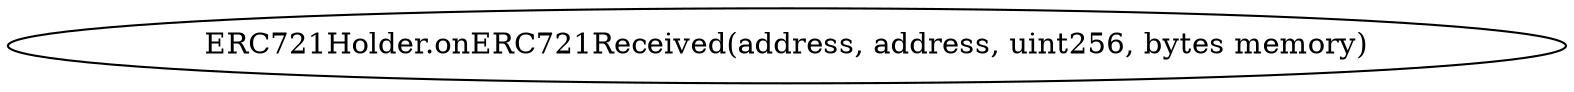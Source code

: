 digraph "" {
	graph [bb="0,0,631.39,36"];
	node [label="\N"];
	"ERC721Holder.onERC721Received(address, address, uint256, bytes memory)"	 [height=0.5,
		pos="315.7,18",
		width=8.7694];
}
digraph "" {
	graph [bb="0,0,631.39,36"];
	node [label="\N"];
	"ERC721Holder.onERC721Received(address, address, uint256, bytes memory)"	 [height=0.5,
		pos="315.7,18",
		width=8.7694];
}
